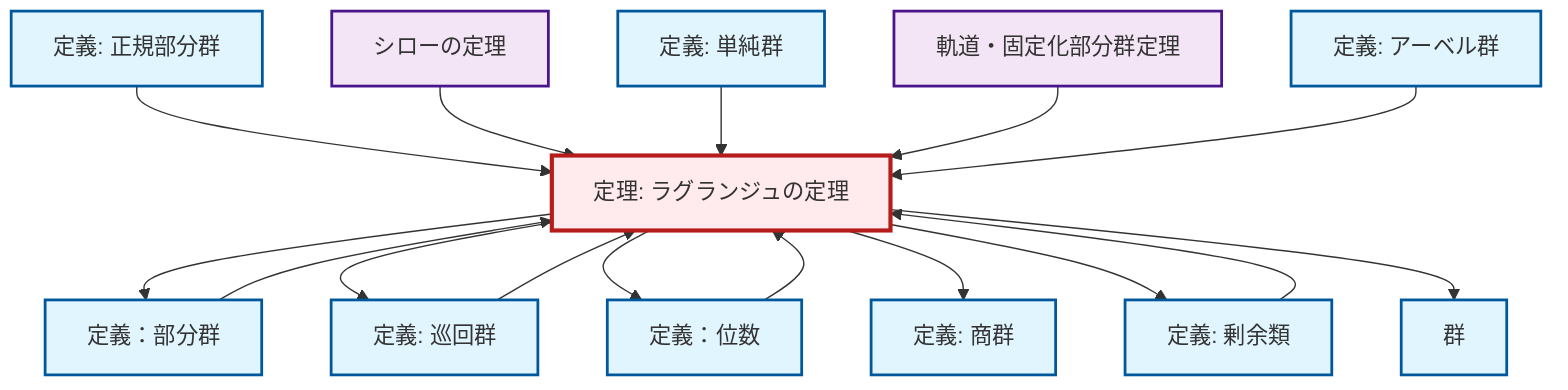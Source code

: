 graph TD
    classDef definition fill:#e1f5fe,stroke:#01579b,stroke-width:2px
    classDef theorem fill:#f3e5f5,stroke:#4a148c,stroke-width:2px
    classDef axiom fill:#fff3e0,stroke:#e65100,stroke-width:2px
    classDef example fill:#e8f5e9,stroke:#1b5e20,stroke-width:2px
    classDef current fill:#ffebee,stroke:#b71c1c,stroke-width:3px
    def-normal-subgroup["定義: 正規部分群"]:::definition
    def-subgroup["定義：部分群"]:::definition
    thm-orbit-stabilizer["軌道・固定化部分群定理"]:::theorem
    def-coset["定義: 剰余類"]:::definition
    def-order["定義：位数"]:::definition
    thm-sylow["シローの定理"]:::theorem
    def-simple-group["定義: 単純群"]:::definition
    def-cyclic-group["定義: 巡回群"]:::definition
    def-abelian-group["定義: アーベル群"]:::definition
    def-group["群"]:::definition
    thm-lagrange["定理: ラグランジュの定理"]:::theorem
    def-quotient-group["定義: 商群"]:::definition
    thm-lagrange --> def-subgroup
    def-normal-subgroup --> thm-lagrange
    def-cyclic-group --> thm-lagrange
    thm-lagrange --> def-cyclic-group
    def-subgroup --> thm-lagrange
    thm-sylow --> thm-lagrange
    thm-lagrange --> def-order
    thm-lagrange --> def-quotient-group
    def-coset --> thm-lagrange
    def-simple-group --> thm-lagrange
    thm-lagrange --> def-coset
    def-order --> thm-lagrange
    thm-lagrange --> def-group
    thm-orbit-stabilizer --> thm-lagrange
    def-abelian-group --> thm-lagrange
    class thm-lagrange current